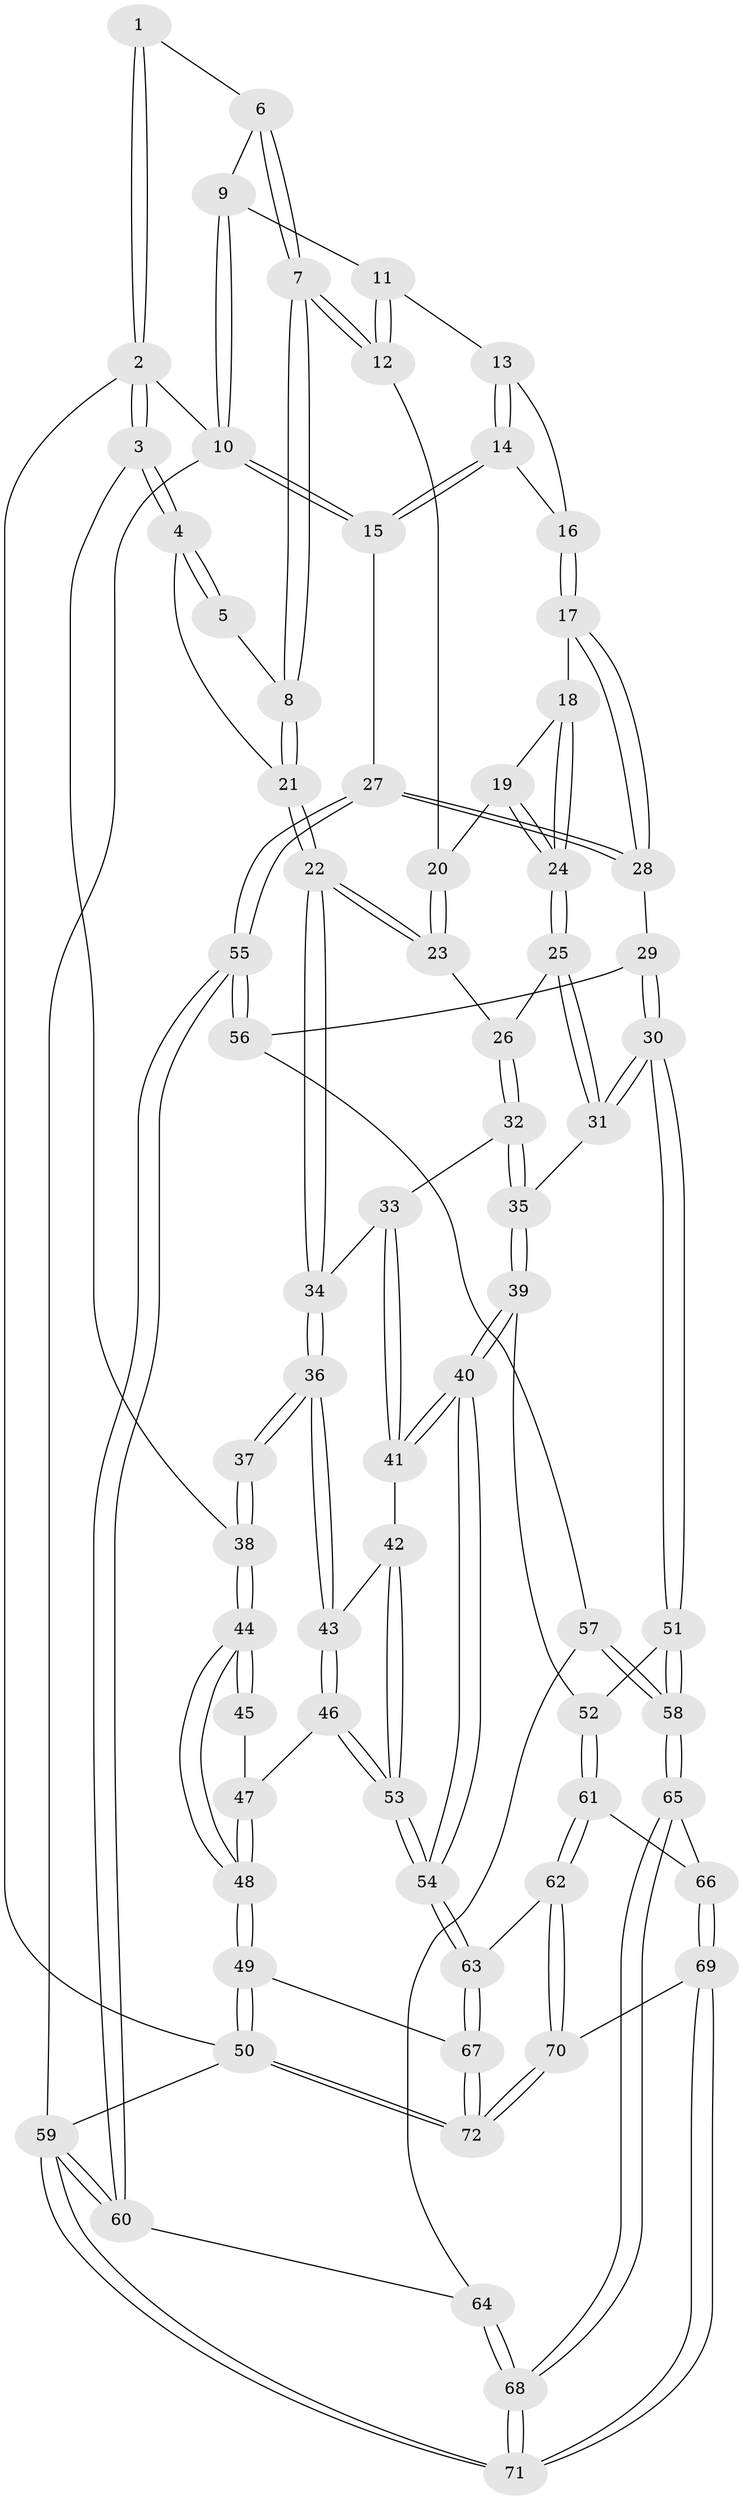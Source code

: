 // coarse degree distribution, {4: 0.3, 6: 0.05, 3: 0.225, 5: 0.425}
// Generated by graph-tools (version 1.1) at 2025/42/03/06/25 10:42:33]
// undirected, 72 vertices, 177 edges
graph export_dot {
graph [start="1"]
  node [color=gray90,style=filled];
  1 [pos="+0.2512740464886037+0"];
  2 [pos="+0+0"];
  3 [pos="+0+0.11719151441107248"];
  4 [pos="+0+0.15376993103490344"];
  5 [pos="+0.21368241851200753+0.01372064619505799"];
  6 [pos="+0.4833419569218775+0"];
  7 [pos="+0.26033751738020755+0.185086268559045"];
  8 [pos="+0.25813547627429007+0.187690990292611"];
  9 [pos="+0.5945025100068281+0"];
  10 [pos="+1+0"];
  11 [pos="+0.6039484008065489+0"];
  12 [pos="+0.5902860719520799+0.0069181172323575174"];
  13 [pos="+0.7492788525057444+0.027172695982565196"];
  14 [pos="+1+0.1408670873715791"];
  15 [pos="+1+0.09324512097531588"];
  16 [pos="+0.8702899676919711+0.2309434364479131"];
  17 [pos="+0.8594421947257481+0.24142451259272313"];
  18 [pos="+0.8247305775955974+0.237724932727104"];
  19 [pos="+0.7323921649968891+0.18171410085572703"];
  20 [pos="+0.5894844424605732+0.03011995478081119"];
  21 [pos="+0.24059450951525185+0.2506888802032224"];
  22 [pos="+0.24566366635134268+0.258453045386672"];
  23 [pos="+0.557332947343334+0.14617667217833408"];
  24 [pos="+0.6735255494819986+0.2984688009220374"];
  25 [pos="+0.6506352947250822+0.3124328742236437"];
  26 [pos="+0.5703918245372867+0.24232258836489887"];
  27 [pos="+1+0.4090967110815693"];
  28 [pos="+0.843133659339479+0.4077248142865136"];
  29 [pos="+0.7794900820576381+0.47911471579930065"];
  30 [pos="+0.7366792216337824+0.48934964072151105"];
  31 [pos="+0.6892467651057663+0.4365034677454287"];
  32 [pos="+0.4359534986609613+0.38398521171562316"];
  33 [pos="+0.3075772188060951+0.353492507282607"];
  34 [pos="+0.2647011097750856+0.3320954587139751"];
  35 [pos="+0.4654264360404215+0.42528772647957863"];
  36 [pos="+0.2259053394160961+0.38598303657639377"];
  37 [pos="+0.17100921334105557+0.4131670847271562"];
  38 [pos="+0+0.24958032107761777"];
  39 [pos="+0.4745813955491565+0.5436309007725139"];
  40 [pos="+0.3869665668476717+0.5951109867067533"];
  41 [pos="+0.35018331182675705+0.5295710840365181"];
  42 [pos="+0.26347524535930067+0.5333950904373372"];
  43 [pos="+0.22991505194905754+0.4452072147756666"];
  44 [pos="+0+0.49249184178759464"];
  45 [pos="+0.14721177846326647+0.4304474912867455"];
  46 [pos="+0.1569964813259403+0.6267861283290996"];
  47 [pos="+0.09450547938016679+0.6038817919108321"];
  48 [pos="+0+0.6302046015572977"];
  49 [pos="+0+0.788004563706441"];
  50 [pos="+0+1"];
  51 [pos="+0.6939005603657598+0.5672706503564942"];
  52 [pos="+0.5477148083598274+0.5873121662339869"];
  53 [pos="+0.28728025720827827+0.7330358693546336"];
  54 [pos="+0.29272987749638757+0.7402084720782797"];
  55 [pos="+1+0.6222506000562682"];
  56 [pos="+0.8595311786970841+0.5387627062727804"];
  57 [pos="+0.8767226981041992+0.6623280917350663"];
  58 [pos="+0.7288024809522955+0.7785643433621803"];
  59 [pos="+1+1"];
  60 [pos="+1+0.6617527330536482"];
  61 [pos="+0.485317718049907+0.7988047522128169"];
  62 [pos="+0.4290970172125935+0.8000049261422275"];
  63 [pos="+0.2982679588245773+0.7744418430396521"];
  64 [pos="+1+0.7128016537024608"];
  65 [pos="+0.7275164370615187+0.791106820364363"];
  66 [pos="+0.5142892428731632+0.8106965698222991"];
  67 [pos="+0.28798527056983286+0.7868422501673977"];
  68 [pos="+0.7972301697813302+0.8818437503885693"];
  69 [pos="+0.5856294721379326+1"];
  70 [pos="+0.45207043461761104+1"];
  71 [pos="+0.8508704560168233+1"];
  72 [pos="+0.1593950227234311+1"];
  1 -- 2;
  1 -- 2;
  1 -- 6;
  2 -- 3;
  2 -- 3;
  2 -- 10;
  2 -- 50;
  3 -- 4;
  3 -- 4;
  3 -- 38;
  4 -- 5;
  4 -- 5;
  4 -- 21;
  5 -- 8;
  6 -- 7;
  6 -- 7;
  6 -- 9;
  7 -- 8;
  7 -- 8;
  7 -- 12;
  7 -- 12;
  8 -- 21;
  8 -- 21;
  9 -- 10;
  9 -- 10;
  9 -- 11;
  10 -- 15;
  10 -- 15;
  10 -- 59;
  11 -- 12;
  11 -- 12;
  11 -- 13;
  12 -- 20;
  13 -- 14;
  13 -- 14;
  13 -- 16;
  14 -- 15;
  14 -- 15;
  14 -- 16;
  15 -- 27;
  16 -- 17;
  16 -- 17;
  17 -- 18;
  17 -- 28;
  17 -- 28;
  18 -- 19;
  18 -- 24;
  18 -- 24;
  19 -- 20;
  19 -- 24;
  19 -- 24;
  20 -- 23;
  20 -- 23;
  21 -- 22;
  21 -- 22;
  22 -- 23;
  22 -- 23;
  22 -- 34;
  22 -- 34;
  23 -- 26;
  24 -- 25;
  24 -- 25;
  25 -- 26;
  25 -- 31;
  25 -- 31;
  26 -- 32;
  26 -- 32;
  27 -- 28;
  27 -- 28;
  27 -- 55;
  27 -- 55;
  28 -- 29;
  29 -- 30;
  29 -- 30;
  29 -- 56;
  30 -- 31;
  30 -- 31;
  30 -- 51;
  30 -- 51;
  31 -- 35;
  32 -- 33;
  32 -- 35;
  32 -- 35;
  33 -- 34;
  33 -- 41;
  33 -- 41;
  34 -- 36;
  34 -- 36;
  35 -- 39;
  35 -- 39;
  36 -- 37;
  36 -- 37;
  36 -- 43;
  36 -- 43;
  37 -- 38;
  37 -- 38;
  38 -- 44;
  38 -- 44;
  39 -- 40;
  39 -- 40;
  39 -- 52;
  40 -- 41;
  40 -- 41;
  40 -- 54;
  40 -- 54;
  41 -- 42;
  42 -- 43;
  42 -- 53;
  42 -- 53;
  43 -- 46;
  43 -- 46;
  44 -- 45;
  44 -- 45;
  44 -- 48;
  44 -- 48;
  45 -- 47;
  46 -- 47;
  46 -- 53;
  46 -- 53;
  47 -- 48;
  47 -- 48;
  48 -- 49;
  48 -- 49;
  49 -- 50;
  49 -- 50;
  49 -- 67;
  50 -- 72;
  50 -- 72;
  50 -- 59;
  51 -- 52;
  51 -- 58;
  51 -- 58;
  52 -- 61;
  52 -- 61;
  53 -- 54;
  53 -- 54;
  54 -- 63;
  54 -- 63;
  55 -- 56;
  55 -- 56;
  55 -- 60;
  55 -- 60;
  56 -- 57;
  57 -- 58;
  57 -- 58;
  57 -- 64;
  58 -- 65;
  58 -- 65;
  59 -- 60;
  59 -- 60;
  59 -- 71;
  59 -- 71;
  60 -- 64;
  61 -- 62;
  61 -- 62;
  61 -- 66;
  62 -- 63;
  62 -- 70;
  62 -- 70;
  63 -- 67;
  63 -- 67;
  64 -- 68;
  64 -- 68;
  65 -- 66;
  65 -- 68;
  65 -- 68;
  66 -- 69;
  66 -- 69;
  67 -- 72;
  67 -- 72;
  68 -- 71;
  68 -- 71;
  69 -- 70;
  69 -- 71;
  69 -- 71;
  70 -- 72;
  70 -- 72;
}
